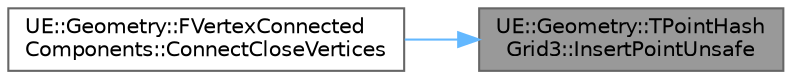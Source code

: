 digraph "UE::Geometry::TPointHashGrid3::InsertPointUnsafe"
{
 // INTERACTIVE_SVG=YES
 // LATEX_PDF_SIZE
  bgcolor="transparent";
  edge [fontname=Helvetica,fontsize=10,labelfontname=Helvetica,labelfontsize=10];
  node [fontname=Helvetica,fontsize=10,shape=box,height=0.2,width=0.4];
  rankdir="RL";
  Node1 [id="Node000001",label="UE::Geometry::TPointHash\lGrid3::InsertPointUnsafe",height=0.2,width=0.4,color="gray40", fillcolor="grey60", style="filled", fontcolor="black",tooltip="Insert at given position, without locking / thread-safety."];
  Node1 -> Node2 [id="edge1_Node000001_Node000002",dir="back",color="steelblue1",style="solid",tooltip=" "];
  Node2 [id="Node000002",label="UE::Geometry::FVertexConnected\lComponents::ConnectCloseVertices",height=0.2,width=0.4,color="grey40", fillcolor="white", style="filled",URL="$d1/d18/classUE_1_1Geometry_1_1FVertexConnectedComponents.html#adb9a7f91936c477d1f33dbeeab26b517",tooltip=" "];
}
